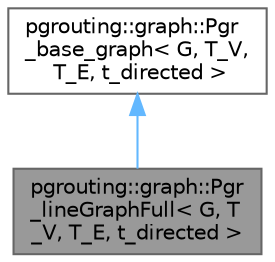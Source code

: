 digraph "pgrouting::graph::Pgr_lineGraphFull&lt; G, T_V, T_E, t_directed &gt;"
{
 // LATEX_PDF_SIZE
  bgcolor="transparent";
  edge [fontname=Helvetica,fontsize=10,labelfontname=Helvetica,labelfontsize=10];
  node [fontname=Helvetica,fontsize=10,shape=box,height=0.2,width=0.4];
  Node1 [id="Node000001",label="pgrouting::graph::Pgr\l_lineGraphFull\< G, T\l_V, T_E, t_directed \>",height=0.2,width=0.4,color="gray40", fillcolor="grey60", style="filled", fontcolor="black",tooltip=" "];
  Node2 -> Node1 [id="edge1_Node000001_Node000002",dir="back",color="steelblue1",style="solid",tooltip=" "];
  Node2 [id="Node000002",label="pgrouting::graph::Pgr\l_base_graph\< G, T_V,\l T_E, t_directed \>",height=0.2,width=0.4,color="gray40", fillcolor="white", style="filled",URL="$classpgrouting_1_1graph_1_1Pgr__base__graph.html",tooltip=" "];
}
